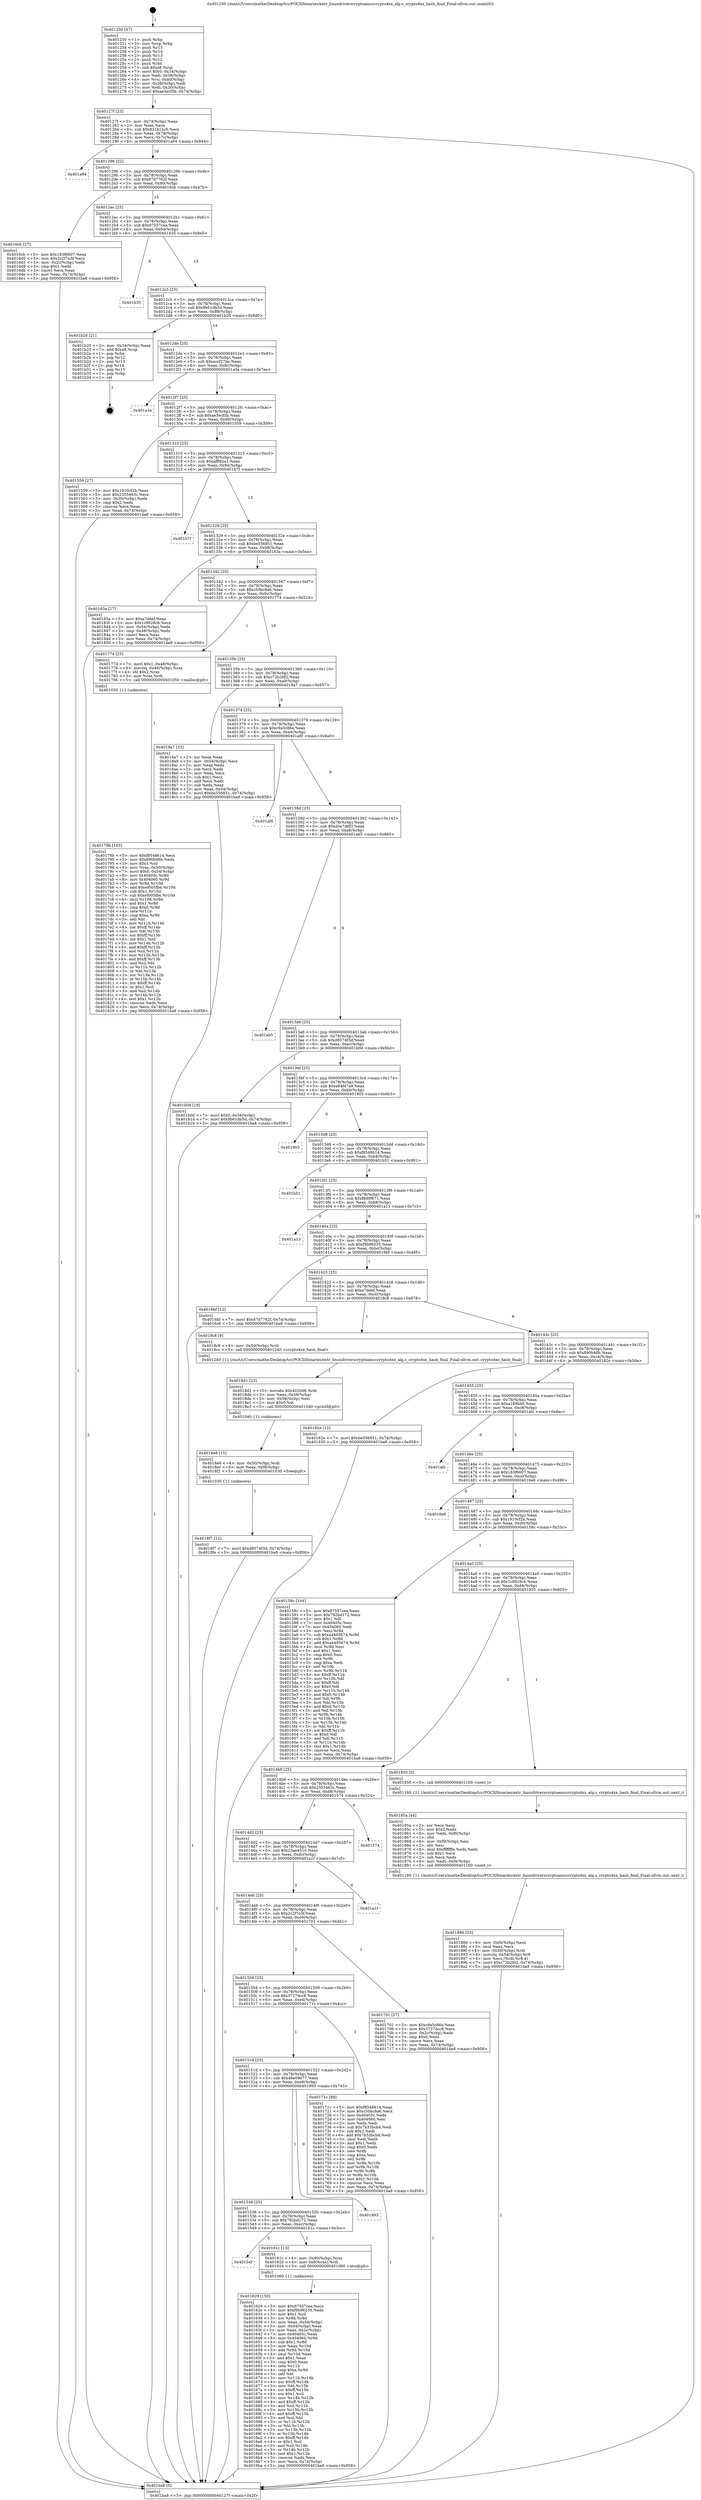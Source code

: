 digraph "0x401250" {
  label = "0x401250 (/mnt/c/Users/mathe/Desktop/tcc/POCII/binaries/extr_linuxdriverscryptoamcccrypto4xx_alg.c_crypto4xx_hash_final_Final-ollvm.out::main(0))"
  labelloc = "t"
  node[shape=record]

  Entry [label="",width=0.3,height=0.3,shape=circle,fillcolor=black,style=filled]
  "0x40127f" [label="{
     0x40127f [23]\l
     | [instrs]\l
     &nbsp;&nbsp;0x40127f \<+3\>: mov -0x74(%rbp),%eax\l
     &nbsp;&nbsp;0x401282 \<+2\>: mov %eax,%ecx\l
     &nbsp;&nbsp;0x401284 \<+6\>: sub $0x821b1bc0,%ecx\l
     &nbsp;&nbsp;0x40128a \<+3\>: mov %eax,-0x78(%rbp)\l
     &nbsp;&nbsp;0x40128d \<+3\>: mov %ecx,-0x7c(%rbp)\l
     &nbsp;&nbsp;0x401290 \<+6\>: je 0000000000401a94 \<main+0x844\>\l
  }"]
  "0x401a94" [label="{
     0x401a94\l
  }", style=dashed]
  "0x401296" [label="{
     0x401296 [22]\l
     | [instrs]\l
     &nbsp;&nbsp;0x401296 \<+5\>: jmp 000000000040129b \<main+0x4b\>\l
     &nbsp;&nbsp;0x40129b \<+3\>: mov -0x78(%rbp),%eax\l
     &nbsp;&nbsp;0x40129e \<+5\>: sub $0x87d7762f,%eax\l
     &nbsp;&nbsp;0x4012a3 \<+3\>: mov %eax,-0x80(%rbp)\l
     &nbsp;&nbsp;0x4012a6 \<+6\>: je 00000000004016cb \<main+0x47b\>\l
  }"]
  Exit [label="",width=0.3,height=0.3,shape=circle,fillcolor=black,style=filled,peripheries=2]
  "0x4016cb" [label="{
     0x4016cb [27]\l
     | [instrs]\l
     &nbsp;&nbsp;0x4016cb \<+5\>: mov $0x183f6607,%eax\l
     &nbsp;&nbsp;0x4016d0 \<+5\>: mov $0x2c2f7e3f,%ecx\l
     &nbsp;&nbsp;0x4016d5 \<+3\>: mov -0x2c(%rbp),%edx\l
     &nbsp;&nbsp;0x4016d8 \<+3\>: cmp $0x1,%edx\l
     &nbsp;&nbsp;0x4016db \<+3\>: cmovl %ecx,%eax\l
     &nbsp;&nbsp;0x4016de \<+3\>: mov %eax,-0x74(%rbp)\l
     &nbsp;&nbsp;0x4016e1 \<+5\>: jmp 0000000000401ba8 \<main+0x958\>\l
  }"]
  "0x4012ac" [label="{
     0x4012ac [25]\l
     | [instrs]\l
     &nbsp;&nbsp;0x4012ac \<+5\>: jmp 00000000004012b1 \<main+0x61\>\l
     &nbsp;&nbsp;0x4012b1 \<+3\>: mov -0x78(%rbp),%eax\l
     &nbsp;&nbsp;0x4012b4 \<+5\>: sub $0x97557cea,%eax\l
     &nbsp;&nbsp;0x4012b9 \<+6\>: mov %eax,-0x84(%rbp)\l
     &nbsp;&nbsp;0x4012bf \<+6\>: je 0000000000401b35 \<main+0x8e5\>\l
  }"]
  "0x4018f7" [label="{
     0x4018f7 [12]\l
     | [instrs]\l
     &nbsp;&nbsp;0x4018f7 \<+7\>: movl $0xd8074f3d,-0x74(%rbp)\l
     &nbsp;&nbsp;0x4018fe \<+5\>: jmp 0000000000401ba8 \<main+0x958\>\l
  }"]
  "0x401b35" [label="{
     0x401b35\l
  }", style=dashed]
  "0x4012c5" [label="{
     0x4012c5 [25]\l
     | [instrs]\l
     &nbsp;&nbsp;0x4012c5 \<+5\>: jmp 00000000004012ca \<main+0x7a\>\l
     &nbsp;&nbsp;0x4012ca \<+3\>: mov -0x78(%rbp),%eax\l
     &nbsp;&nbsp;0x4012cd \<+5\>: sub $0x9b61db5d,%eax\l
     &nbsp;&nbsp;0x4012d2 \<+6\>: mov %eax,-0x88(%rbp)\l
     &nbsp;&nbsp;0x4012d8 \<+6\>: je 0000000000401b20 \<main+0x8d0\>\l
  }"]
  "0x4018e8" [label="{
     0x4018e8 [15]\l
     | [instrs]\l
     &nbsp;&nbsp;0x4018e8 \<+4\>: mov -0x50(%rbp),%rdi\l
     &nbsp;&nbsp;0x4018ec \<+6\>: mov %eax,-0xf8(%rbp)\l
     &nbsp;&nbsp;0x4018f2 \<+5\>: call 0000000000401030 \<free@plt\>\l
     | [calls]\l
     &nbsp;&nbsp;0x401030 \{1\} (unknown)\l
  }"]
  "0x401b20" [label="{
     0x401b20 [21]\l
     | [instrs]\l
     &nbsp;&nbsp;0x401b20 \<+3\>: mov -0x34(%rbp),%eax\l
     &nbsp;&nbsp;0x401b23 \<+7\>: add $0xe8,%rsp\l
     &nbsp;&nbsp;0x401b2a \<+1\>: pop %rbx\l
     &nbsp;&nbsp;0x401b2b \<+2\>: pop %r12\l
     &nbsp;&nbsp;0x401b2d \<+2\>: pop %r13\l
     &nbsp;&nbsp;0x401b2f \<+2\>: pop %r14\l
     &nbsp;&nbsp;0x401b31 \<+2\>: pop %r15\l
     &nbsp;&nbsp;0x401b33 \<+1\>: pop %rbp\l
     &nbsp;&nbsp;0x401b34 \<+1\>: ret\l
  }"]
  "0x4012de" [label="{
     0x4012de [25]\l
     | [instrs]\l
     &nbsp;&nbsp;0x4012de \<+5\>: jmp 00000000004012e3 \<main+0x93\>\l
     &nbsp;&nbsp;0x4012e3 \<+3\>: mov -0x78(%rbp),%eax\l
     &nbsp;&nbsp;0x4012e6 \<+5\>: sub $0xaccf27be,%eax\l
     &nbsp;&nbsp;0x4012eb \<+6\>: mov %eax,-0x8c(%rbp)\l
     &nbsp;&nbsp;0x4012f1 \<+6\>: je 0000000000401a3a \<main+0x7ea\>\l
  }"]
  "0x4018d1" [label="{
     0x4018d1 [23]\l
     | [instrs]\l
     &nbsp;&nbsp;0x4018d1 \<+10\>: movabs $0x4020d6,%rdi\l
     &nbsp;&nbsp;0x4018db \<+3\>: mov %eax,-0x58(%rbp)\l
     &nbsp;&nbsp;0x4018de \<+3\>: mov -0x58(%rbp),%esi\l
     &nbsp;&nbsp;0x4018e1 \<+2\>: mov $0x0,%al\l
     &nbsp;&nbsp;0x4018e3 \<+5\>: call 0000000000401040 \<printf@plt\>\l
     | [calls]\l
     &nbsp;&nbsp;0x401040 \{1\} (unknown)\l
  }"]
  "0x401a3a" [label="{
     0x401a3a\l
  }", style=dashed]
  "0x4012f7" [label="{
     0x4012f7 [25]\l
     | [instrs]\l
     &nbsp;&nbsp;0x4012f7 \<+5\>: jmp 00000000004012fc \<main+0xac\>\l
     &nbsp;&nbsp;0x4012fc \<+3\>: mov -0x78(%rbp),%eax\l
     &nbsp;&nbsp;0x4012ff \<+5\>: sub $0xae3ecf3b,%eax\l
     &nbsp;&nbsp;0x401304 \<+6\>: mov %eax,-0x90(%rbp)\l
     &nbsp;&nbsp;0x40130a \<+6\>: je 0000000000401559 \<main+0x309\>\l
  }"]
  "0x401886" [label="{
     0x401886 [33]\l
     | [instrs]\l
     &nbsp;&nbsp;0x401886 \<+6\>: mov -0xf4(%rbp),%ecx\l
     &nbsp;&nbsp;0x40188c \<+3\>: imul %eax,%ecx\l
     &nbsp;&nbsp;0x40188f \<+4\>: mov -0x50(%rbp),%rdi\l
     &nbsp;&nbsp;0x401893 \<+4\>: movslq -0x54(%rbp),%r8\l
     &nbsp;&nbsp;0x401897 \<+4\>: mov %ecx,(%rdi,%r8,4)\l
     &nbsp;&nbsp;0x40189b \<+7\>: movl $0xc72b2fd2,-0x74(%rbp)\l
     &nbsp;&nbsp;0x4018a2 \<+5\>: jmp 0000000000401ba8 \<main+0x958\>\l
  }"]
  "0x401559" [label="{
     0x401559 [27]\l
     | [instrs]\l
     &nbsp;&nbsp;0x401559 \<+5\>: mov $0x1910cf2b,%eax\l
     &nbsp;&nbsp;0x40155e \<+5\>: mov $0x2355463c,%ecx\l
     &nbsp;&nbsp;0x401563 \<+3\>: mov -0x30(%rbp),%edx\l
     &nbsp;&nbsp;0x401566 \<+3\>: cmp $0x2,%edx\l
     &nbsp;&nbsp;0x401569 \<+3\>: cmovne %ecx,%eax\l
     &nbsp;&nbsp;0x40156c \<+3\>: mov %eax,-0x74(%rbp)\l
     &nbsp;&nbsp;0x40156f \<+5\>: jmp 0000000000401ba8 \<main+0x958\>\l
  }"]
  "0x401310" [label="{
     0x401310 [25]\l
     | [instrs]\l
     &nbsp;&nbsp;0x401310 \<+5\>: jmp 0000000000401315 \<main+0xc5\>\l
     &nbsp;&nbsp;0x401315 \<+3\>: mov -0x78(%rbp),%eax\l
     &nbsp;&nbsp;0x401318 \<+5\>: sub $0xafffd2a1,%eax\l
     &nbsp;&nbsp;0x40131d \<+6\>: mov %eax,-0x94(%rbp)\l
     &nbsp;&nbsp;0x401323 \<+6\>: je 0000000000401b7f \<main+0x92f\>\l
  }"]
  "0x401ba8" [label="{
     0x401ba8 [5]\l
     | [instrs]\l
     &nbsp;&nbsp;0x401ba8 \<+5\>: jmp 000000000040127f \<main+0x2f\>\l
  }"]
  "0x401250" [label="{
     0x401250 [47]\l
     | [instrs]\l
     &nbsp;&nbsp;0x401250 \<+1\>: push %rbp\l
     &nbsp;&nbsp;0x401251 \<+3\>: mov %rsp,%rbp\l
     &nbsp;&nbsp;0x401254 \<+2\>: push %r15\l
     &nbsp;&nbsp;0x401256 \<+2\>: push %r14\l
     &nbsp;&nbsp;0x401258 \<+2\>: push %r13\l
     &nbsp;&nbsp;0x40125a \<+2\>: push %r12\l
     &nbsp;&nbsp;0x40125c \<+1\>: push %rbx\l
     &nbsp;&nbsp;0x40125d \<+7\>: sub $0xe8,%rsp\l
     &nbsp;&nbsp;0x401264 \<+7\>: movl $0x0,-0x34(%rbp)\l
     &nbsp;&nbsp;0x40126b \<+3\>: mov %edi,-0x38(%rbp)\l
     &nbsp;&nbsp;0x40126e \<+4\>: mov %rsi,-0x40(%rbp)\l
     &nbsp;&nbsp;0x401272 \<+3\>: mov -0x38(%rbp),%edi\l
     &nbsp;&nbsp;0x401275 \<+3\>: mov %edi,-0x30(%rbp)\l
     &nbsp;&nbsp;0x401278 \<+7\>: movl $0xae3ecf3b,-0x74(%rbp)\l
  }"]
  "0x40185a" [label="{
     0x40185a [44]\l
     | [instrs]\l
     &nbsp;&nbsp;0x40185a \<+2\>: xor %ecx,%ecx\l
     &nbsp;&nbsp;0x40185c \<+5\>: mov $0x2,%edx\l
     &nbsp;&nbsp;0x401861 \<+6\>: mov %edx,-0xf0(%rbp)\l
     &nbsp;&nbsp;0x401867 \<+1\>: cltd\l
     &nbsp;&nbsp;0x401868 \<+6\>: mov -0xf0(%rbp),%esi\l
     &nbsp;&nbsp;0x40186e \<+2\>: idiv %esi\l
     &nbsp;&nbsp;0x401870 \<+6\>: imul $0xfffffffe,%edx,%edx\l
     &nbsp;&nbsp;0x401876 \<+3\>: sub $0x1,%ecx\l
     &nbsp;&nbsp;0x401879 \<+2\>: sub %ecx,%edx\l
     &nbsp;&nbsp;0x40187b \<+6\>: mov %edx,-0xf4(%rbp)\l
     &nbsp;&nbsp;0x401881 \<+5\>: call 0000000000401160 \<next_i\>\l
     | [calls]\l
     &nbsp;&nbsp;0x401160 \{1\} (/mnt/c/Users/mathe/Desktop/tcc/POCII/binaries/extr_linuxdriverscryptoamcccrypto4xx_alg.c_crypto4xx_hash_final_Final-ollvm.out::next_i)\l
  }"]
  "0x401b7f" [label="{
     0x401b7f\l
  }", style=dashed]
  "0x401329" [label="{
     0x401329 [25]\l
     | [instrs]\l
     &nbsp;&nbsp;0x401329 \<+5\>: jmp 000000000040132e \<main+0xde\>\l
     &nbsp;&nbsp;0x40132e \<+3\>: mov -0x78(%rbp),%eax\l
     &nbsp;&nbsp;0x401331 \<+5\>: sub $0xbe556851,%eax\l
     &nbsp;&nbsp;0x401336 \<+6\>: mov %eax,-0x98(%rbp)\l
     &nbsp;&nbsp;0x40133c \<+6\>: je 000000000040183a \<main+0x5ea\>\l
  }"]
  "0x40178b" [label="{
     0x40178b [163]\l
     | [instrs]\l
     &nbsp;&nbsp;0x40178b \<+5\>: mov $0xf8548614,%ecx\l
     &nbsp;&nbsp;0x401790 \<+5\>: mov $0x890b48b,%edx\l
     &nbsp;&nbsp;0x401795 \<+3\>: mov $0x1,%sil\l
     &nbsp;&nbsp;0x401798 \<+4\>: mov %rax,-0x50(%rbp)\l
     &nbsp;&nbsp;0x40179c \<+7\>: movl $0x0,-0x54(%rbp)\l
     &nbsp;&nbsp;0x4017a3 \<+8\>: mov 0x40405c,%r8d\l
     &nbsp;&nbsp;0x4017ab \<+8\>: mov 0x404060,%r9d\l
     &nbsp;&nbsp;0x4017b3 \<+3\>: mov %r8d,%r10d\l
     &nbsp;&nbsp;0x4017b6 \<+7\>: add $0xef005fbe,%r10d\l
     &nbsp;&nbsp;0x4017bd \<+4\>: sub $0x1,%r10d\l
     &nbsp;&nbsp;0x4017c1 \<+7\>: sub $0xef005fbe,%r10d\l
     &nbsp;&nbsp;0x4017c8 \<+4\>: imul %r10d,%r8d\l
     &nbsp;&nbsp;0x4017cc \<+4\>: and $0x1,%r8d\l
     &nbsp;&nbsp;0x4017d0 \<+4\>: cmp $0x0,%r8d\l
     &nbsp;&nbsp;0x4017d4 \<+4\>: sete %r11b\l
     &nbsp;&nbsp;0x4017d8 \<+4\>: cmp $0xa,%r9d\l
     &nbsp;&nbsp;0x4017dc \<+3\>: setl %bl\l
     &nbsp;&nbsp;0x4017df \<+3\>: mov %r11b,%r14b\l
     &nbsp;&nbsp;0x4017e2 \<+4\>: xor $0xff,%r14b\l
     &nbsp;&nbsp;0x4017e6 \<+3\>: mov %bl,%r15b\l
     &nbsp;&nbsp;0x4017e9 \<+4\>: xor $0xff,%r15b\l
     &nbsp;&nbsp;0x4017ed \<+4\>: xor $0x1,%sil\l
     &nbsp;&nbsp;0x4017f1 \<+3\>: mov %r14b,%r12b\l
     &nbsp;&nbsp;0x4017f4 \<+4\>: and $0xff,%r12b\l
     &nbsp;&nbsp;0x4017f8 \<+3\>: and %sil,%r11b\l
     &nbsp;&nbsp;0x4017fb \<+3\>: mov %r15b,%r13b\l
     &nbsp;&nbsp;0x4017fe \<+4\>: and $0xff,%r13b\l
     &nbsp;&nbsp;0x401802 \<+3\>: and %sil,%bl\l
     &nbsp;&nbsp;0x401805 \<+3\>: or %r11b,%r12b\l
     &nbsp;&nbsp;0x401808 \<+3\>: or %bl,%r13b\l
     &nbsp;&nbsp;0x40180b \<+3\>: xor %r13b,%r12b\l
     &nbsp;&nbsp;0x40180e \<+3\>: or %r15b,%r14b\l
     &nbsp;&nbsp;0x401811 \<+4\>: xor $0xff,%r14b\l
     &nbsp;&nbsp;0x401815 \<+4\>: or $0x1,%sil\l
     &nbsp;&nbsp;0x401819 \<+3\>: and %sil,%r14b\l
     &nbsp;&nbsp;0x40181c \<+3\>: or %r14b,%r12b\l
     &nbsp;&nbsp;0x40181f \<+4\>: test $0x1,%r12b\l
     &nbsp;&nbsp;0x401823 \<+3\>: cmovne %edx,%ecx\l
     &nbsp;&nbsp;0x401826 \<+3\>: mov %ecx,-0x74(%rbp)\l
     &nbsp;&nbsp;0x401829 \<+5\>: jmp 0000000000401ba8 \<main+0x958\>\l
  }"]
  "0x40183a" [label="{
     0x40183a [27]\l
     | [instrs]\l
     &nbsp;&nbsp;0x40183a \<+5\>: mov $0xa7ddef,%eax\l
     &nbsp;&nbsp;0x40183f \<+5\>: mov $0x1c9828cb,%ecx\l
     &nbsp;&nbsp;0x401844 \<+3\>: mov -0x54(%rbp),%edx\l
     &nbsp;&nbsp;0x401847 \<+3\>: cmp -0x48(%rbp),%edx\l
     &nbsp;&nbsp;0x40184a \<+3\>: cmovl %ecx,%eax\l
     &nbsp;&nbsp;0x40184d \<+3\>: mov %eax,-0x74(%rbp)\l
     &nbsp;&nbsp;0x401850 \<+5\>: jmp 0000000000401ba8 \<main+0x958\>\l
  }"]
  "0x401342" [label="{
     0x401342 [25]\l
     | [instrs]\l
     &nbsp;&nbsp;0x401342 \<+5\>: jmp 0000000000401347 \<main+0xf7\>\l
     &nbsp;&nbsp;0x401347 \<+3\>: mov -0x78(%rbp),%eax\l
     &nbsp;&nbsp;0x40134a \<+5\>: sub $0xc50bc8a6,%eax\l
     &nbsp;&nbsp;0x40134f \<+6\>: mov %eax,-0x9c(%rbp)\l
     &nbsp;&nbsp;0x401355 \<+6\>: je 0000000000401774 \<main+0x524\>\l
  }"]
  "0x401629" [label="{
     0x401629 [150]\l
     | [instrs]\l
     &nbsp;&nbsp;0x401629 \<+5\>: mov $0x97557cea,%ecx\l
     &nbsp;&nbsp;0x40162e \<+5\>: mov $0xf9b96235,%edx\l
     &nbsp;&nbsp;0x401633 \<+3\>: mov $0x1,%sil\l
     &nbsp;&nbsp;0x401636 \<+3\>: xor %r8d,%r8d\l
     &nbsp;&nbsp;0x401639 \<+3\>: mov %eax,-0x44(%rbp)\l
     &nbsp;&nbsp;0x40163c \<+3\>: mov -0x44(%rbp),%eax\l
     &nbsp;&nbsp;0x40163f \<+3\>: mov %eax,-0x2c(%rbp)\l
     &nbsp;&nbsp;0x401642 \<+7\>: mov 0x40405c,%eax\l
     &nbsp;&nbsp;0x401649 \<+8\>: mov 0x404060,%r9d\l
     &nbsp;&nbsp;0x401651 \<+4\>: sub $0x1,%r8d\l
     &nbsp;&nbsp;0x401655 \<+3\>: mov %eax,%r10d\l
     &nbsp;&nbsp;0x401658 \<+3\>: add %r8d,%r10d\l
     &nbsp;&nbsp;0x40165b \<+4\>: imul %r10d,%eax\l
     &nbsp;&nbsp;0x40165f \<+3\>: and $0x1,%eax\l
     &nbsp;&nbsp;0x401662 \<+3\>: cmp $0x0,%eax\l
     &nbsp;&nbsp;0x401665 \<+4\>: sete %r11b\l
     &nbsp;&nbsp;0x401669 \<+4\>: cmp $0xa,%r9d\l
     &nbsp;&nbsp;0x40166d \<+3\>: setl %bl\l
     &nbsp;&nbsp;0x401670 \<+3\>: mov %r11b,%r14b\l
     &nbsp;&nbsp;0x401673 \<+4\>: xor $0xff,%r14b\l
     &nbsp;&nbsp;0x401677 \<+3\>: mov %bl,%r15b\l
     &nbsp;&nbsp;0x40167a \<+4\>: xor $0xff,%r15b\l
     &nbsp;&nbsp;0x40167e \<+4\>: xor $0x1,%sil\l
     &nbsp;&nbsp;0x401682 \<+3\>: mov %r14b,%r12b\l
     &nbsp;&nbsp;0x401685 \<+4\>: and $0xff,%r12b\l
     &nbsp;&nbsp;0x401689 \<+3\>: and %sil,%r11b\l
     &nbsp;&nbsp;0x40168c \<+3\>: mov %r15b,%r13b\l
     &nbsp;&nbsp;0x40168f \<+4\>: and $0xff,%r13b\l
     &nbsp;&nbsp;0x401693 \<+3\>: and %sil,%bl\l
     &nbsp;&nbsp;0x401696 \<+3\>: or %r11b,%r12b\l
     &nbsp;&nbsp;0x401699 \<+3\>: or %bl,%r13b\l
     &nbsp;&nbsp;0x40169c \<+3\>: xor %r13b,%r12b\l
     &nbsp;&nbsp;0x40169f \<+3\>: or %r15b,%r14b\l
     &nbsp;&nbsp;0x4016a2 \<+4\>: xor $0xff,%r14b\l
     &nbsp;&nbsp;0x4016a6 \<+4\>: or $0x1,%sil\l
     &nbsp;&nbsp;0x4016aa \<+3\>: and %sil,%r14b\l
     &nbsp;&nbsp;0x4016ad \<+3\>: or %r14b,%r12b\l
     &nbsp;&nbsp;0x4016b0 \<+4\>: test $0x1,%r12b\l
     &nbsp;&nbsp;0x4016b4 \<+3\>: cmovne %edx,%ecx\l
     &nbsp;&nbsp;0x4016b7 \<+3\>: mov %ecx,-0x74(%rbp)\l
     &nbsp;&nbsp;0x4016ba \<+5\>: jmp 0000000000401ba8 \<main+0x958\>\l
  }"]
  "0x401774" [label="{
     0x401774 [23]\l
     | [instrs]\l
     &nbsp;&nbsp;0x401774 \<+7\>: movl $0x1,-0x48(%rbp)\l
     &nbsp;&nbsp;0x40177b \<+4\>: movslq -0x48(%rbp),%rax\l
     &nbsp;&nbsp;0x40177f \<+4\>: shl $0x2,%rax\l
     &nbsp;&nbsp;0x401783 \<+3\>: mov %rax,%rdi\l
     &nbsp;&nbsp;0x401786 \<+5\>: call 0000000000401050 \<malloc@plt\>\l
     | [calls]\l
     &nbsp;&nbsp;0x401050 \{1\} (unknown)\l
  }"]
  "0x40135b" [label="{
     0x40135b [25]\l
     | [instrs]\l
     &nbsp;&nbsp;0x40135b \<+5\>: jmp 0000000000401360 \<main+0x110\>\l
     &nbsp;&nbsp;0x401360 \<+3\>: mov -0x78(%rbp),%eax\l
     &nbsp;&nbsp;0x401363 \<+5\>: sub $0xc72b2fd2,%eax\l
     &nbsp;&nbsp;0x401368 \<+6\>: mov %eax,-0xa0(%rbp)\l
     &nbsp;&nbsp;0x40136e \<+6\>: je 00000000004018a7 \<main+0x657\>\l
  }"]
  "0x40154f" [label="{
     0x40154f\l
  }", style=dashed]
  "0x4018a7" [label="{
     0x4018a7 [33]\l
     | [instrs]\l
     &nbsp;&nbsp;0x4018a7 \<+2\>: xor %eax,%eax\l
     &nbsp;&nbsp;0x4018a9 \<+3\>: mov -0x54(%rbp),%ecx\l
     &nbsp;&nbsp;0x4018ac \<+2\>: mov %eax,%edx\l
     &nbsp;&nbsp;0x4018ae \<+2\>: sub %ecx,%edx\l
     &nbsp;&nbsp;0x4018b0 \<+2\>: mov %eax,%ecx\l
     &nbsp;&nbsp;0x4018b2 \<+3\>: sub $0x1,%ecx\l
     &nbsp;&nbsp;0x4018b5 \<+2\>: add %ecx,%edx\l
     &nbsp;&nbsp;0x4018b7 \<+2\>: sub %edx,%eax\l
     &nbsp;&nbsp;0x4018b9 \<+3\>: mov %eax,-0x54(%rbp)\l
     &nbsp;&nbsp;0x4018bc \<+7\>: movl $0xbe556851,-0x74(%rbp)\l
     &nbsp;&nbsp;0x4018c3 \<+5\>: jmp 0000000000401ba8 \<main+0x958\>\l
  }"]
  "0x401374" [label="{
     0x401374 [25]\l
     | [instrs]\l
     &nbsp;&nbsp;0x401374 \<+5\>: jmp 0000000000401379 \<main+0x129\>\l
     &nbsp;&nbsp;0x401379 \<+3\>: mov -0x78(%rbp),%eax\l
     &nbsp;&nbsp;0x40137c \<+5\>: sub $0xc9a5c86e,%eax\l
     &nbsp;&nbsp;0x401381 \<+6\>: mov %eax,-0xa4(%rbp)\l
     &nbsp;&nbsp;0x401387 \<+6\>: je 0000000000401af0 \<main+0x8a0\>\l
  }"]
  "0x40161c" [label="{
     0x40161c [13]\l
     | [instrs]\l
     &nbsp;&nbsp;0x40161c \<+4\>: mov -0x40(%rbp),%rax\l
     &nbsp;&nbsp;0x401620 \<+4\>: mov 0x8(%rax),%rdi\l
     &nbsp;&nbsp;0x401624 \<+5\>: call 0000000000401060 \<atoi@plt\>\l
     | [calls]\l
     &nbsp;&nbsp;0x401060 \{1\} (unknown)\l
  }"]
  "0x401af0" [label="{
     0x401af0\l
  }", style=dashed]
  "0x40138d" [label="{
     0x40138d [25]\l
     | [instrs]\l
     &nbsp;&nbsp;0x40138d \<+5\>: jmp 0000000000401392 \<main+0x142\>\l
     &nbsp;&nbsp;0x401392 \<+3\>: mov -0x78(%rbp),%eax\l
     &nbsp;&nbsp;0x401395 \<+5\>: sub $0xd0e7d6f3,%eax\l
     &nbsp;&nbsp;0x40139a \<+6\>: mov %eax,-0xa8(%rbp)\l
     &nbsp;&nbsp;0x4013a0 \<+6\>: je 0000000000401ab5 \<main+0x865\>\l
  }"]
  "0x401536" [label="{
     0x401536 [25]\l
     | [instrs]\l
     &nbsp;&nbsp;0x401536 \<+5\>: jmp 000000000040153b \<main+0x2eb\>\l
     &nbsp;&nbsp;0x40153b \<+3\>: mov -0x78(%rbp),%eax\l
     &nbsp;&nbsp;0x40153e \<+5\>: sub $0x792bd172,%eax\l
     &nbsp;&nbsp;0x401543 \<+6\>: mov %eax,-0xec(%rbp)\l
     &nbsp;&nbsp;0x401549 \<+6\>: je 000000000040161c \<main+0x3cc\>\l
  }"]
  "0x401ab5" [label="{
     0x401ab5\l
  }", style=dashed]
  "0x4013a6" [label="{
     0x4013a6 [25]\l
     | [instrs]\l
     &nbsp;&nbsp;0x4013a6 \<+5\>: jmp 00000000004013ab \<main+0x15b\>\l
     &nbsp;&nbsp;0x4013ab \<+3\>: mov -0x78(%rbp),%eax\l
     &nbsp;&nbsp;0x4013ae \<+5\>: sub $0xd8074f3d,%eax\l
     &nbsp;&nbsp;0x4013b3 \<+6\>: mov %eax,-0xac(%rbp)\l
     &nbsp;&nbsp;0x4013b9 \<+6\>: je 0000000000401b0d \<main+0x8bd\>\l
  }"]
  "0x401993" [label="{
     0x401993\l
  }", style=dashed]
  "0x401b0d" [label="{
     0x401b0d [19]\l
     | [instrs]\l
     &nbsp;&nbsp;0x401b0d \<+7\>: movl $0x0,-0x34(%rbp)\l
     &nbsp;&nbsp;0x401b14 \<+7\>: movl $0x9b61db5d,-0x74(%rbp)\l
     &nbsp;&nbsp;0x401b1b \<+5\>: jmp 0000000000401ba8 \<main+0x958\>\l
  }"]
  "0x4013bf" [label="{
     0x4013bf [25]\l
     | [instrs]\l
     &nbsp;&nbsp;0x4013bf \<+5\>: jmp 00000000004013c4 \<main+0x174\>\l
     &nbsp;&nbsp;0x4013c4 \<+3\>: mov -0x78(%rbp),%eax\l
     &nbsp;&nbsp;0x4013c7 \<+5\>: sub $0xe84fd7a9,%eax\l
     &nbsp;&nbsp;0x4013cc \<+6\>: mov %eax,-0xb0(%rbp)\l
     &nbsp;&nbsp;0x4013d2 \<+6\>: je 0000000000401903 \<main+0x6b3\>\l
  }"]
  "0x40151d" [label="{
     0x40151d [25]\l
     | [instrs]\l
     &nbsp;&nbsp;0x40151d \<+5\>: jmp 0000000000401522 \<main+0x2d2\>\l
     &nbsp;&nbsp;0x401522 \<+3\>: mov -0x78(%rbp),%eax\l
     &nbsp;&nbsp;0x401525 \<+5\>: sub $0x46e09e77,%eax\l
     &nbsp;&nbsp;0x40152a \<+6\>: mov %eax,-0xe8(%rbp)\l
     &nbsp;&nbsp;0x401530 \<+6\>: je 0000000000401993 \<main+0x743\>\l
  }"]
  "0x401903" [label="{
     0x401903\l
  }", style=dashed]
  "0x4013d8" [label="{
     0x4013d8 [25]\l
     | [instrs]\l
     &nbsp;&nbsp;0x4013d8 \<+5\>: jmp 00000000004013dd \<main+0x18d\>\l
     &nbsp;&nbsp;0x4013dd \<+3\>: mov -0x78(%rbp),%eax\l
     &nbsp;&nbsp;0x4013e0 \<+5\>: sub $0xf8548614,%eax\l
     &nbsp;&nbsp;0x4013e5 \<+6\>: mov %eax,-0xb4(%rbp)\l
     &nbsp;&nbsp;0x4013eb \<+6\>: je 0000000000401b51 \<main+0x901\>\l
  }"]
  "0x40171c" [label="{
     0x40171c [88]\l
     | [instrs]\l
     &nbsp;&nbsp;0x40171c \<+5\>: mov $0xf8548614,%eax\l
     &nbsp;&nbsp;0x401721 \<+5\>: mov $0xc50bc8a6,%ecx\l
     &nbsp;&nbsp;0x401726 \<+7\>: mov 0x40405c,%edx\l
     &nbsp;&nbsp;0x40172d \<+7\>: mov 0x404060,%esi\l
     &nbsp;&nbsp;0x401734 \<+2\>: mov %edx,%edi\l
     &nbsp;&nbsp;0x401736 \<+6\>: sub $0x7b33bcb4,%edi\l
     &nbsp;&nbsp;0x40173c \<+3\>: sub $0x1,%edi\l
     &nbsp;&nbsp;0x40173f \<+6\>: add $0x7b33bcb4,%edi\l
     &nbsp;&nbsp;0x401745 \<+3\>: imul %edi,%edx\l
     &nbsp;&nbsp;0x401748 \<+3\>: and $0x1,%edx\l
     &nbsp;&nbsp;0x40174b \<+3\>: cmp $0x0,%edx\l
     &nbsp;&nbsp;0x40174e \<+4\>: sete %r8b\l
     &nbsp;&nbsp;0x401752 \<+3\>: cmp $0xa,%esi\l
     &nbsp;&nbsp;0x401755 \<+4\>: setl %r9b\l
     &nbsp;&nbsp;0x401759 \<+3\>: mov %r8b,%r10b\l
     &nbsp;&nbsp;0x40175c \<+3\>: and %r9b,%r10b\l
     &nbsp;&nbsp;0x40175f \<+3\>: xor %r9b,%r8b\l
     &nbsp;&nbsp;0x401762 \<+3\>: or %r8b,%r10b\l
     &nbsp;&nbsp;0x401765 \<+4\>: test $0x1,%r10b\l
     &nbsp;&nbsp;0x401769 \<+3\>: cmovne %ecx,%eax\l
     &nbsp;&nbsp;0x40176c \<+3\>: mov %eax,-0x74(%rbp)\l
     &nbsp;&nbsp;0x40176f \<+5\>: jmp 0000000000401ba8 \<main+0x958\>\l
  }"]
  "0x401b51" [label="{
     0x401b51\l
  }", style=dashed]
  "0x4013f1" [label="{
     0x4013f1 [25]\l
     | [instrs]\l
     &nbsp;&nbsp;0x4013f1 \<+5\>: jmp 00000000004013f6 \<main+0x1a6\>\l
     &nbsp;&nbsp;0x4013f6 \<+3\>: mov -0x78(%rbp),%eax\l
     &nbsp;&nbsp;0x4013f9 \<+5\>: sub $0xf8d9f871,%eax\l
     &nbsp;&nbsp;0x4013fe \<+6\>: mov %eax,-0xb8(%rbp)\l
     &nbsp;&nbsp;0x401404 \<+6\>: je 0000000000401a13 \<main+0x7c3\>\l
  }"]
  "0x401504" [label="{
     0x401504 [25]\l
     | [instrs]\l
     &nbsp;&nbsp;0x401504 \<+5\>: jmp 0000000000401509 \<main+0x2b9\>\l
     &nbsp;&nbsp;0x401509 \<+3\>: mov -0x78(%rbp),%eax\l
     &nbsp;&nbsp;0x40150c \<+5\>: sub $0x3727dcc8,%eax\l
     &nbsp;&nbsp;0x401511 \<+6\>: mov %eax,-0xe4(%rbp)\l
     &nbsp;&nbsp;0x401517 \<+6\>: je 000000000040171c \<main+0x4cc\>\l
  }"]
  "0x401a13" [label="{
     0x401a13\l
  }", style=dashed]
  "0x40140a" [label="{
     0x40140a [25]\l
     | [instrs]\l
     &nbsp;&nbsp;0x40140a \<+5\>: jmp 000000000040140f \<main+0x1bf\>\l
     &nbsp;&nbsp;0x40140f \<+3\>: mov -0x78(%rbp),%eax\l
     &nbsp;&nbsp;0x401412 \<+5\>: sub $0xf9b96235,%eax\l
     &nbsp;&nbsp;0x401417 \<+6\>: mov %eax,-0xbc(%rbp)\l
     &nbsp;&nbsp;0x40141d \<+6\>: je 00000000004016bf \<main+0x46f\>\l
  }"]
  "0x401701" [label="{
     0x401701 [27]\l
     | [instrs]\l
     &nbsp;&nbsp;0x401701 \<+5\>: mov $0xc9a5c86e,%eax\l
     &nbsp;&nbsp;0x401706 \<+5\>: mov $0x3727dcc8,%ecx\l
     &nbsp;&nbsp;0x40170b \<+3\>: mov -0x2c(%rbp),%edx\l
     &nbsp;&nbsp;0x40170e \<+3\>: cmp $0x0,%edx\l
     &nbsp;&nbsp;0x401711 \<+3\>: cmove %ecx,%eax\l
     &nbsp;&nbsp;0x401714 \<+3\>: mov %eax,-0x74(%rbp)\l
     &nbsp;&nbsp;0x401717 \<+5\>: jmp 0000000000401ba8 \<main+0x958\>\l
  }"]
  "0x4016bf" [label="{
     0x4016bf [12]\l
     | [instrs]\l
     &nbsp;&nbsp;0x4016bf \<+7\>: movl $0x87d7762f,-0x74(%rbp)\l
     &nbsp;&nbsp;0x4016c6 \<+5\>: jmp 0000000000401ba8 \<main+0x958\>\l
  }"]
  "0x401423" [label="{
     0x401423 [25]\l
     | [instrs]\l
     &nbsp;&nbsp;0x401423 \<+5\>: jmp 0000000000401428 \<main+0x1d8\>\l
     &nbsp;&nbsp;0x401428 \<+3\>: mov -0x78(%rbp),%eax\l
     &nbsp;&nbsp;0x40142b \<+5\>: sub $0xa7ddef,%eax\l
     &nbsp;&nbsp;0x401430 \<+6\>: mov %eax,-0xc0(%rbp)\l
     &nbsp;&nbsp;0x401436 \<+6\>: je 00000000004018c8 \<main+0x678\>\l
  }"]
  "0x4014eb" [label="{
     0x4014eb [25]\l
     | [instrs]\l
     &nbsp;&nbsp;0x4014eb \<+5\>: jmp 00000000004014f0 \<main+0x2a0\>\l
     &nbsp;&nbsp;0x4014f0 \<+3\>: mov -0x78(%rbp),%eax\l
     &nbsp;&nbsp;0x4014f3 \<+5\>: sub $0x2c2f7e3f,%eax\l
     &nbsp;&nbsp;0x4014f8 \<+6\>: mov %eax,-0xe0(%rbp)\l
     &nbsp;&nbsp;0x4014fe \<+6\>: je 0000000000401701 \<main+0x4b1\>\l
  }"]
  "0x4018c8" [label="{
     0x4018c8 [9]\l
     | [instrs]\l
     &nbsp;&nbsp;0x4018c8 \<+4\>: mov -0x50(%rbp),%rdi\l
     &nbsp;&nbsp;0x4018cc \<+5\>: call 0000000000401240 \<crypto4xx_hash_final\>\l
     | [calls]\l
     &nbsp;&nbsp;0x401240 \{1\} (/mnt/c/Users/mathe/Desktop/tcc/POCII/binaries/extr_linuxdriverscryptoamcccrypto4xx_alg.c_crypto4xx_hash_final_Final-ollvm.out::crypto4xx_hash_final)\l
  }"]
  "0x40143c" [label="{
     0x40143c [25]\l
     | [instrs]\l
     &nbsp;&nbsp;0x40143c \<+5\>: jmp 0000000000401441 \<main+0x1f1\>\l
     &nbsp;&nbsp;0x401441 \<+3\>: mov -0x78(%rbp),%eax\l
     &nbsp;&nbsp;0x401444 \<+5\>: sub $0x890b48b,%eax\l
     &nbsp;&nbsp;0x401449 \<+6\>: mov %eax,-0xc4(%rbp)\l
     &nbsp;&nbsp;0x40144f \<+6\>: je 000000000040182e \<main+0x5de\>\l
  }"]
  "0x401a1f" [label="{
     0x401a1f\l
  }", style=dashed]
  "0x40182e" [label="{
     0x40182e [12]\l
     | [instrs]\l
     &nbsp;&nbsp;0x40182e \<+7\>: movl $0xbe556851,-0x74(%rbp)\l
     &nbsp;&nbsp;0x401835 \<+5\>: jmp 0000000000401ba8 \<main+0x958\>\l
  }"]
  "0x401455" [label="{
     0x401455 [25]\l
     | [instrs]\l
     &nbsp;&nbsp;0x401455 \<+5\>: jmp 000000000040145a \<main+0x20a\>\l
     &nbsp;&nbsp;0x40145a \<+3\>: mov -0x78(%rbp),%eax\l
     &nbsp;&nbsp;0x40145d \<+5\>: sub $0xa169bb0,%eax\l
     &nbsp;&nbsp;0x401462 \<+6\>: mov %eax,-0xc8(%rbp)\l
     &nbsp;&nbsp;0x401468 \<+6\>: je 0000000000401afc \<main+0x8ac\>\l
  }"]
  "0x4014d2" [label="{
     0x4014d2 [25]\l
     | [instrs]\l
     &nbsp;&nbsp;0x4014d2 \<+5\>: jmp 00000000004014d7 \<main+0x287\>\l
     &nbsp;&nbsp;0x4014d7 \<+3\>: mov -0x78(%rbp),%eax\l
     &nbsp;&nbsp;0x4014da \<+5\>: sub $0x23ae4510,%eax\l
     &nbsp;&nbsp;0x4014df \<+6\>: mov %eax,-0xdc(%rbp)\l
     &nbsp;&nbsp;0x4014e5 \<+6\>: je 0000000000401a1f \<main+0x7cf\>\l
  }"]
  "0x401afc" [label="{
     0x401afc\l
  }", style=dashed]
  "0x40146e" [label="{
     0x40146e [25]\l
     | [instrs]\l
     &nbsp;&nbsp;0x40146e \<+5\>: jmp 0000000000401473 \<main+0x223\>\l
     &nbsp;&nbsp;0x401473 \<+3\>: mov -0x78(%rbp),%eax\l
     &nbsp;&nbsp;0x401476 \<+5\>: sub $0x183f6607,%eax\l
     &nbsp;&nbsp;0x40147b \<+6\>: mov %eax,-0xcc(%rbp)\l
     &nbsp;&nbsp;0x401481 \<+6\>: je 00000000004016e6 \<main+0x496\>\l
  }"]
  "0x401574" [label="{
     0x401574\l
  }", style=dashed]
  "0x4016e6" [label="{
     0x4016e6\l
  }", style=dashed]
  "0x401487" [label="{
     0x401487 [25]\l
     | [instrs]\l
     &nbsp;&nbsp;0x401487 \<+5\>: jmp 000000000040148c \<main+0x23c\>\l
     &nbsp;&nbsp;0x40148c \<+3\>: mov -0x78(%rbp),%eax\l
     &nbsp;&nbsp;0x40148f \<+5\>: sub $0x1910cf2b,%eax\l
     &nbsp;&nbsp;0x401494 \<+6\>: mov %eax,-0xd0(%rbp)\l
     &nbsp;&nbsp;0x40149a \<+6\>: je 000000000040158c \<main+0x33c\>\l
  }"]
  "0x4014b9" [label="{
     0x4014b9 [25]\l
     | [instrs]\l
     &nbsp;&nbsp;0x4014b9 \<+5\>: jmp 00000000004014be \<main+0x26e\>\l
     &nbsp;&nbsp;0x4014be \<+3\>: mov -0x78(%rbp),%eax\l
     &nbsp;&nbsp;0x4014c1 \<+5\>: sub $0x2355463c,%eax\l
     &nbsp;&nbsp;0x4014c6 \<+6\>: mov %eax,-0xd8(%rbp)\l
     &nbsp;&nbsp;0x4014cc \<+6\>: je 0000000000401574 \<main+0x324\>\l
  }"]
  "0x40158c" [label="{
     0x40158c [144]\l
     | [instrs]\l
     &nbsp;&nbsp;0x40158c \<+5\>: mov $0x97557cea,%eax\l
     &nbsp;&nbsp;0x401591 \<+5\>: mov $0x792bd172,%ecx\l
     &nbsp;&nbsp;0x401596 \<+2\>: mov $0x1,%dl\l
     &nbsp;&nbsp;0x401598 \<+7\>: mov 0x40405c,%esi\l
     &nbsp;&nbsp;0x40159f \<+7\>: mov 0x404060,%edi\l
     &nbsp;&nbsp;0x4015a6 \<+3\>: mov %esi,%r8d\l
     &nbsp;&nbsp;0x4015a9 \<+7\>: sub $0xa4493674,%r8d\l
     &nbsp;&nbsp;0x4015b0 \<+4\>: sub $0x1,%r8d\l
     &nbsp;&nbsp;0x4015b4 \<+7\>: add $0xa4493674,%r8d\l
     &nbsp;&nbsp;0x4015bb \<+4\>: imul %r8d,%esi\l
     &nbsp;&nbsp;0x4015bf \<+3\>: and $0x1,%esi\l
     &nbsp;&nbsp;0x4015c2 \<+3\>: cmp $0x0,%esi\l
     &nbsp;&nbsp;0x4015c5 \<+4\>: sete %r9b\l
     &nbsp;&nbsp;0x4015c9 \<+3\>: cmp $0xa,%edi\l
     &nbsp;&nbsp;0x4015cc \<+4\>: setl %r10b\l
     &nbsp;&nbsp;0x4015d0 \<+3\>: mov %r9b,%r11b\l
     &nbsp;&nbsp;0x4015d3 \<+4\>: xor $0xff,%r11b\l
     &nbsp;&nbsp;0x4015d7 \<+3\>: mov %r10b,%bl\l
     &nbsp;&nbsp;0x4015da \<+3\>: xor $0xff,%bl\l
     &nbsp;&nbsp;0x4015dd \<+3\>: xor $0x0,%dl\l
     &nbsp;&nbsp;0x4015e0 \<+3\>: mov %r11b,%r14b\l
     &nbsp;&nbsp;0x4015e3 \<+4\>: and $0x0,%r14b\l
     &nbsp;&nbsp;0x4015e7 \<+3\>: and %dl,%r9b\l
     &nbsp;&nbsp;0x4015ea \<+3\>: mov %bl,%r15b\l
     &nbsp;&nbsp;0x4015ed \<+4\>: and $0x0,%r15b\l
     &nbsp;&nbsp;0x4015f1 \<+3\>: and %dl,%r10b\l
     &nbsp;&nbsp;0x4015f4 \<+3\>: or %r9b,%r14b\l
     &nbsp;&nbsp;0x4015f7 \<+3\>: or %r10b,%r15b\l
     &nbsp;&nbsp;0x4015fa \<+3\>: xor %r15b,%r14b\l
     &nbsp;&nbsp;0x4015fd \<+3\>: or %bl,%r11b\l
     &nbsp;&nbsp;0x401600 \<+4\>: xor $0xff,%r11b\l
     &nbsp;&nbsp;0x401604 \<+3\>: or $0x0,%dl\l
     &nbsp;&nbsp;0x401607 \<+3\>: and %dl,%r11b\l
     &nbsp;&nbsp;0x40160a \<+3\>: or %r11b,%r14b\l
     &nbsp;&nbsp;0x40160d \<+4\>: test $0x1,%r14b\l
     &nbsp;&nbsp;0x401611 \<+3\>: cmovne %ecx,%eax\l
     &nbsp;&nbsp;0x401614 \<+3\>: mov %eax,-0x74(%rbp)\l
     &nbsp;&nbsp;0x401617 \<+5\>: jmp 0000000000401ba8 \<main+0x958\>\l
  }"]
  "0x4014a0" [label="{
     0x4014a0 [25]\l
     | [instrs]\l
     &nbsp;&nbsp;0x4014a0 \<+5\>: jmp 00000000004014a5 \<main+0x255\>\l
     &nbsp;&nbsp;0x4014a5 \<+3\>: mov -0x78(%rbp),%eax\l
     &nbsp;&nbsp;0x4014a8 \<+5\>: sub $0x1c9828cb,%eax\l
     &nbsp;&nbsp;0x4014ad \<+6\>: mov %eax,-0xd4(%rbp)\l
     &nbsp;&nbsp;0x4014b3 \<+6\>: je 0000000000401855 \<main+0x605\>\l
  }"]
  "0x401855" [label="{
     0x401855 [5]\l
     | [instrs]\l
     &nbsp;&nbsp;0x401855 \<+5\>: call 0000000000401160 \<next_i\>\l
     | [calls]\l
     &nbsp;&nbsp;0x401160 \{1\} (/mnt/c/Users/mathe/Desktop/tcc/POCII/binaries/extr_linuxdriverscryptoamcccrypto4xx_alg.c_crypto4xx_hash_final_Final-ollvm.out::next_i)\l
  }"]
  Entry -> "0x401250" [label=" 1"]
  "0x40127f" -> "0x401a94" [label=" 0"]
  "0x40127f" -> "0x401296" [label=" 16"]
  "0x401b20" -> Exit [label=" 1"]
  "0x401296" -> "0x4016cb" [label=" 1"]
  "0x401296" -> "0x4012ac" [label=" 15"]
  "0x401b0d" -> "0x401ba8" [label=" 1"]
  "0x4012ac" -> "0x401b35" [label=" 0"]
  "0x4012ac" -> "0x4012c5" [label=" 15"]
  "0x4018f7" -> "0x401ba8" [label=" 1"]
  "0x4012c5" -> "0x401b20" [label=" 1"]
  "0x4012c5" -> "0x4012de" [label=" 14"]
  "0x4018e8" -> "0x4018f7" [label=" 1"]
  "0x4012de" -> "0x401a3a" [label=" 0"]
  "0x4012de" -> "0x4012f7" [label=" 14"]
  "0x4018d1" -> "0x4018e8" [label=" 1"]
  "0x4012f7" -> "0x401559" [label=" 1"]
  "0x4012f7" -> "0x401310" [label=" 13"]
  "0x401559" -> "0x401ba8" [label=" 1"]
  "0x401250" -> "0x40127f" [label=" 1"]
  "0x401ba8" -> "0x40127f" [label=" 15"]
  "0x4018c8" -> "0x4018d1" [label=" 1"]
  "0x401310" -> "0x401b7f" [label=" 0"]
  "0x401310" -> "0x401329" [label=" 13"]
  "0x4018a7" -> "0x401ba8" [label=" 1"]
  "0x401329" -> "0x40183a" [label=" 2"]
  "0x401329" -> "0x401342" [label=" 11"]
  "0x401886" -> "0x401ba8" [label=" 1"]
  "0x401342" -> "0x401774" [label=" 1"]
  "0x401342" -> "0x40135b" [label=" 10"]
  "0x40185a" -> "0x401886" [label=" 1"]
  "0x40135b" -> "0x4018a7" [label=" 1"]
  "0x40135b" -> "0x401374" [label=" 9"]
  "0x401855" -> "0x40185a" [label=" 1"]
  "0x401374" -> "0x401af0" [label=" 0"]
  "0x401374" -> "0x40138d" [label=" 9"]
  "0x40183a" -> "0x401ba8" [label=" 2"]
  "0x40138d" -> "0x401ab5" [label=" 0"]
  "0x40138d" -> "0x4013a6" [label=" 9"]
  "0x40178b" -> "0x401ba8" [label=" 1"]
  "0x4013a6" -> "0x401b0d" [label=" 1"]
  "0x4013a6" -> "0x4013bf" [label=" 8"]
  "0x401774" -> "0x40178b" [label=" 1"]
  "0x4013bf" -> "0x401903" [label=" 0"]
  "0x4013bf" -> "0x4013d8" [label=" 8"]
  "0x401701" -> "0x401ba8" [label=" 1"]
  "0x4013d8" -> "0x401b51" [label=" 0"]
  "0x4013d8" -> "0x4013f1" [label=" 8"]
  "0x4016cb" -> "0x401ba8" [label=" 1"]
  "0x4013f1" -> "0x401a13" [label=" 0"]
  "0x4013f1" -> "0x40140a" [label=" 8"]
  "0x401629" -> "0x401ba8" [label=" 1"]
  "0x40140a" -> "0x4016bf" [label=" 1"]
  "0x40140a" -> "0x401423" [label=" 7"]
  "0x40161c" -> "0x401629" [label=" 1"]
  "0x401423" -> "0x4018c8" [label=" 1"]
  "0x401423" -> "0x40143c" [label=" 6"]
  "0x401536" -> "0x40161c" [label=" 1"]
  "0x40143c" -> "0x40182e" [label=" 1"]
  "0x40143c" -> "0x401455" [label=" 5"]
  "0x40182e" -> "0x401ba8" [label=" 1"]
  "0x401455" -> "0x401afc" [label=" 0"]
  "0x401455" -> "0x40146e" [label=" 5"]
  "0x40151d" -> "0x401993" [label=" 0"]
  "0x40146e" -> "0x4016e6" [label=" 0"]
  "0x40146e" -> "0x401487" [label=" 5"]
  "0x40171c" -> "0x401ba8" [label=" 1"]
  "0x401487" -> "0x40158c" [label=" 1"]
  "0x401487" -> "0x4014a0" [label=" 4"]
  "0x40158c" -> "0x401ba8" [label=" 1"]
  "0x401504" -> "0x40171c" [label=" 1"]
  "0x4014a0" -> "0x401855" [label=" 1"]
  "0x4014a0" -> "0x4014b9" [label=" 3"]
  "0x401504" -> "0x40151d" [label=" 1"]
  "0x4014b9" -> "0x401574" [label=" 0"]
  "0x4014b9" -> "0x4014d2" [label=" 3"]
  "0x40151d" -> "0x401536" [label=" 1"]
  "0x4014d2" -> "0x401a1f" [label=" 0"]
  "0x4014d2" -> "0x4014eb" [label=" 3"]
  "0x401536" -> "0x40154f" [label=" 0"]
  "0x4014eb" -> "0x401701" [label=" 1"]
  "0x4014eb" -> "0x401504" [label=" 2"]
  "0x4016bf" -> "0x401ba8" [label=" 1"]
}
